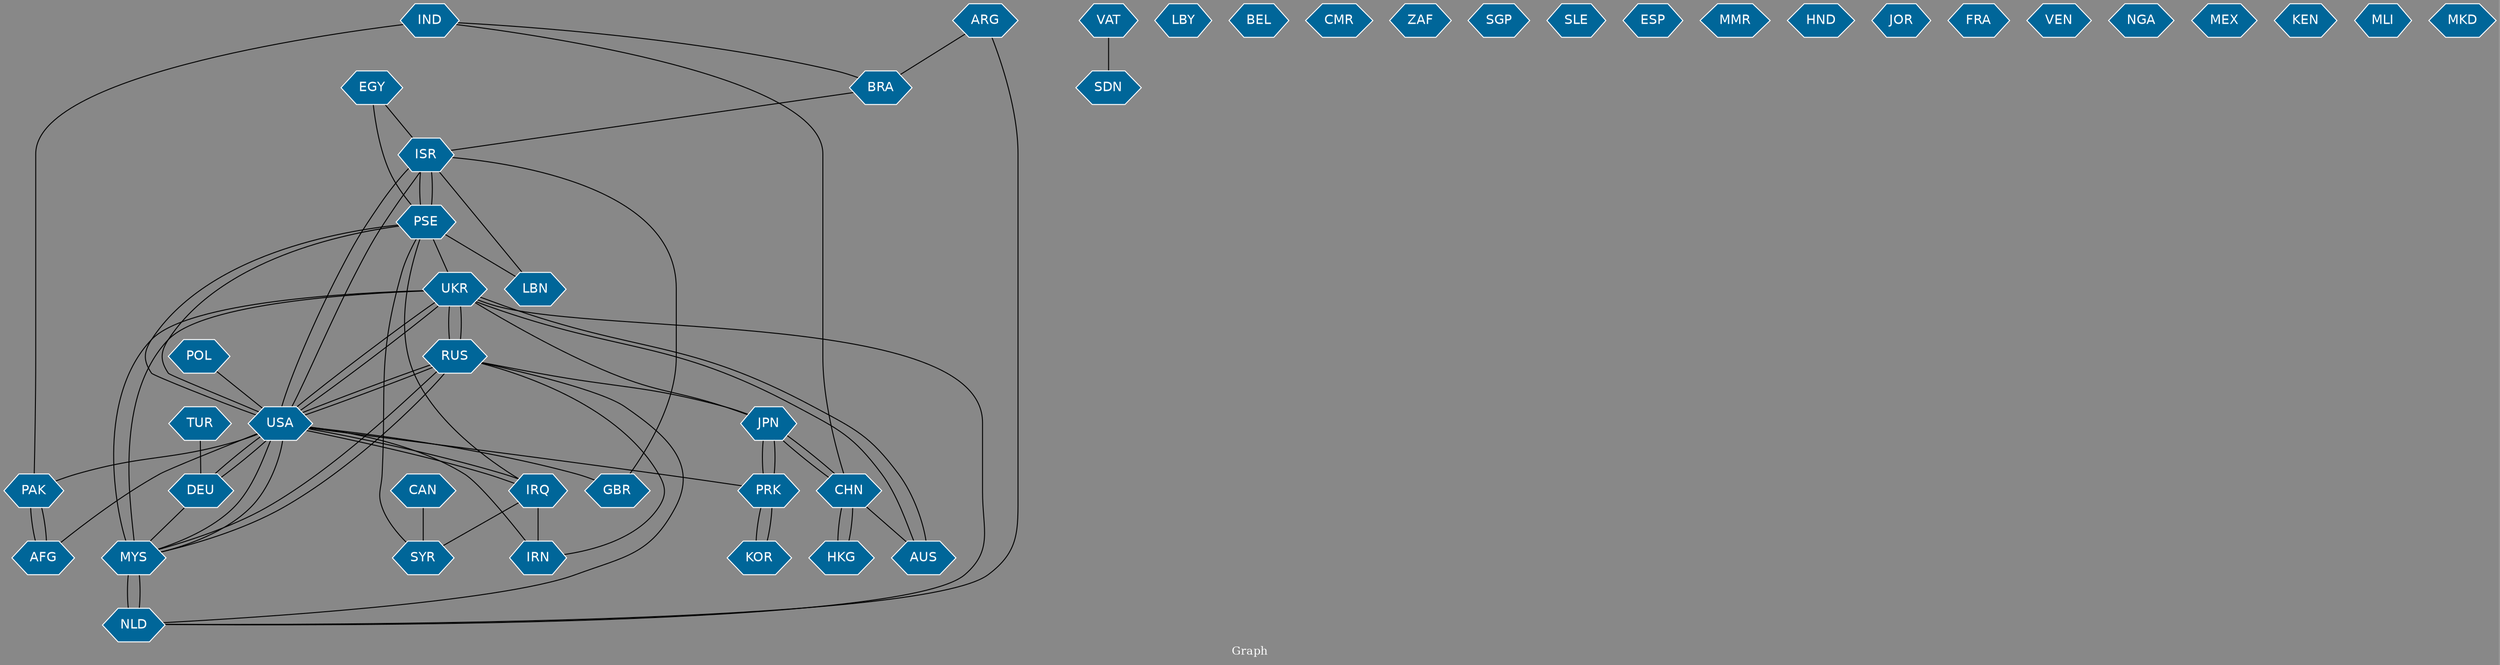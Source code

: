 // Countries together in item graph
graph {
	graph [bgcolor="#888888" fontcolor=white fontsize=12 label="Graph" outputorder=edgesfirst overlap=prism]
	node [color=white fillcolor="#006699" fontcolor=white fontname=Helvetica shape=hexagon style=filled]
	edge [arrowhead=open color=black fontcolor=white fontname=Courier fontsize=12]
		ISR [label=ISR]
		UKR [label=UKR]
		PSE [label=PSE]
		IRQ [label=IRQ]
		RUS [label=RUS]
		USA [label=USA]
		VAT [label=VAT]
		LBY [label=LBY]
		MYS [label=MYS]
		BEL [label=BEL]
		AFG [label=AFG]
		CMR [label=CMR]
		ZAF [label=ZAF]
		IND [label=IND]
		GBR [label=GBR]
		CHN [label=CHN]
		SGP [label=SGP]
		IRN [label=IRN]
		SLE [label=SLE]
		ESP [label=ESP]
		HKG [label=HKG]
		LBN [label=LBN]
		DEU [label=DEU]
		PAK [label=PAK]
		NLD [label=NLD]
		PRK [label=PRK]
		JPN [label=JPN]
		BRA [label=BRA]
		MMR [label=MMR]
		HND [label=HND]
		KOR [label=KOR]
		TUR [label=TUR]
		CAN [label=CAN]
		SYR [label=SYR]
		SDN [label=SDN]
		JOR [label=JOR]
		FRA [label=FRA]
		AUS [label=AUS]
		VEN [label=VEN]
		NGA [label=NGA]
		ARG [label=ARG]
		MEX [label=MEX]
		POL [label=POL]
		KEN [label=KEN]
		MLI [label=MLI]
		MKD [label=MKD]
		EGY [label=EGY]
			IRN -- RUS [weight=1]
			MYS -- USA [weight=1]
			KOR -- PRK [weight=1]
			ISR -- PSE [weight=87]
			USA -- AFG [weight=2]
			UKR -- RUS [weight=15]
			BRA -- ISR [weight=1]
			PSE -- ISR [weight=79]
			IRQ -- IRN [weight=4]
			PSE -- LBN [weight=2]
			USA -- ISR [weight=1]
			RUS -- JPN [weight=1]
			EGY -- PSE [weight=2]
			MYS -- NLD [weight=2]
			UKR -- JPN [weight=1]
			RUS -- NLD [weight=1]
			USA -- IRQ [weight=2]
			IRQ -- USA [weight=1]
			ARG -- BRA [weight=1]
			EGY -- ISR [weight=1]
			ISR -- USA [weight=2]
			TUR -- DEU [weight=1]
			CHN -- AUS [weight=2]
			MYS -- RUS [weight=2]
			POL -- USA [weight=1]
			UKR -- AUS [weight=1]
			IND -- PAK [weight=2]
			UKR -- USA [weight=1]
			IND -- BRA [weight=1]
			JPN -- PRK [weight=2]
			USA -- MYS [weight=2]
			PAK -- AFG [weight=1]
			USA -- UKR [weight=1]
			ISR -- GBR [weight=2]
			IRQ -- PSE [weight=1]
			CHN -- JPN [weight=1]
			RUS -- USA [weight=2]
			AUS -- UKR [weight=1]
			PRK -- KOR [weight=1]
			RUS -- UKR [weight=8]
			USA -- RUS [weight=2]
			PSE -- UKR [weight=1]
			IRQ -- SYR [weight=1]
			IRN -- USA [weight=1]
			HKG -- CHN [weight=2]
			CAN -- SYR [weight=2]
			USA -- PSE [weight=1]
			SYR -- PSE [weight=1]
			RUS -- MYS [weight=2]
			DEU -- USA [weight=1]
			JPN -- CHN [weight=1]
			VAT -- SDN [weight=1]
			IND -- CHN [weight=1]
			DEU -- MYS [weight=1]
			MYS -- UKR [weight=8]
			PRK -- JPN [weight=1]
			PSE -- USA [weight=2]
			NLD -- UKR [weight=1]
			USA -- GBR [weight=1]
			ARG -- NLD [weight=1]
			NLD -- MYS [weight=4]
			AFG -- PAK [weight=1]
			USA -- DEU [weight=1]
			ISR -- LBN [weight=2]
			USA -- PAK [weight=1]
			UKR -- MYS [weight=10]
			CHN -- HKG [weight=1]
			USA -- PRK [weight=1]
}